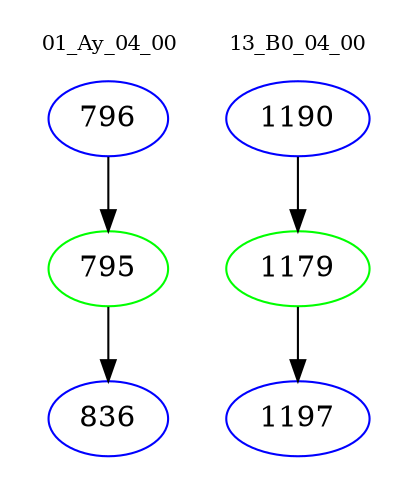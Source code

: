 digraph{
subgraph cluster_0 {
color = white
label = "01_Ay_04_00";
fontsize=10;
T0_796 [label="796", color="blue"]
T0_796 -> T0_795 [color="black"]
T0_795 [label="795", color="green"]
T0_795 -> T0_836 [color="black"]
T0_836 [label="836", color="blue"]
}
subgraph cluster_1 {
color = white
label = "13_B0_04_00";
fontsize=10;
T1_1190 [label="1190", color="blue"]
T1_1190 -> T1_1179 [color="black"]
T1_1179 [label="1179", color="green"]
T1_1179 -> T1_1197 [color="black"]
T1_1197 [label="1197", color="blue"]
}
}
